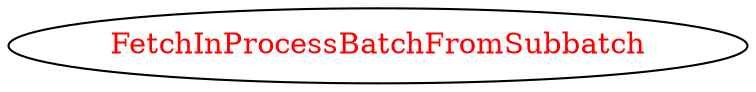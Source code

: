 digraph dependencyGraph {
 concentrate=true;
 ranksep="2.0";
 rankdir="LR"; 
 splines="ortho";
"FetchInProcessBatchFromSubbatch" [fontcolor="red"];
}